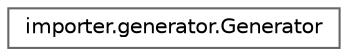 digraph "Graphical Class Hierarchy"
{
 // LATEX_PDF_SIZE
  bgcolor="transparent";
  edge [fontname=Helvetica,fontsize=10,labelfontname=Helvetica,labelfontsize=10];
  node [fontname=Helvetica,fontsize=10,shape=box,height=0.2,width=0.4];
  rankdir="LR";
  Node0 [id="Node000000",label="importer.generator.Generator",height=0.2,width=0.4,color="grey40", fillcolor="white", style="filled",URL="$classimporter_1_1generator_1_1_generator.html",tooltip=" "];
}
